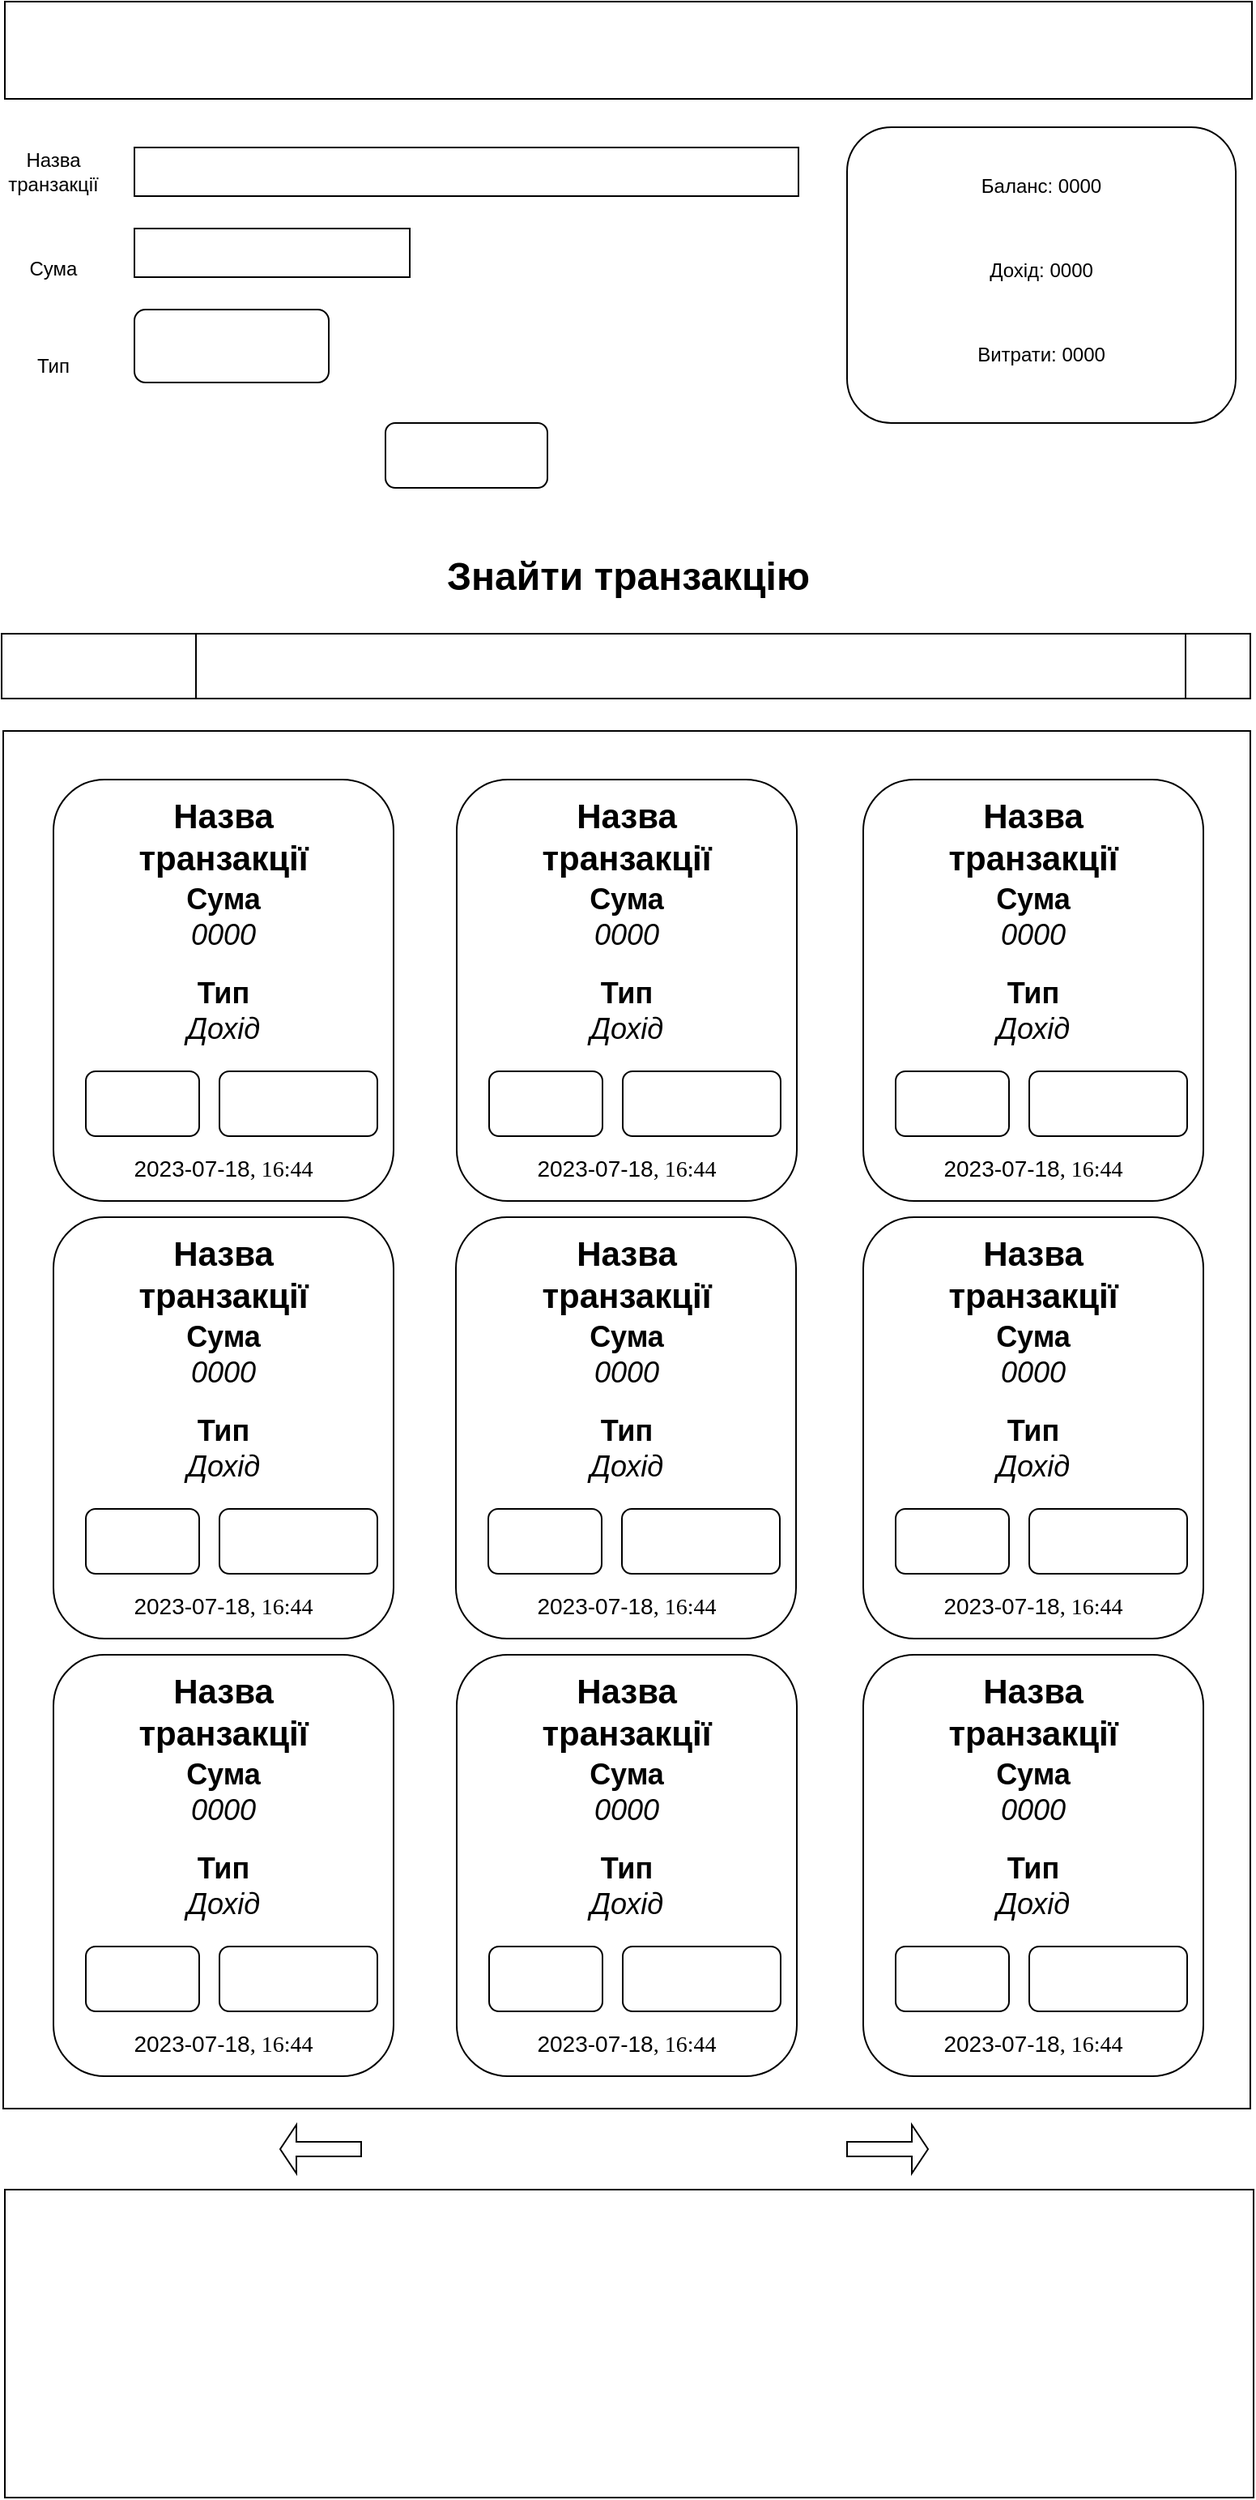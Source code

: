 <mxfile version="21.6.2" type="github">
  <diagram name="Сторінка-1" id="xfX3gdP3Wqh5GX3Ggk49">
    <mxGraphModel dx="1500" dy="830" grid="1" gridSize="10" guides="1" tooltips="1" connect="1" arrows="1" fold="1" page="1" pageScale="1" pageWidth="827" pageHeight="1169" math="0" shadow="0">
      <root>
        <mxCell id="0" />
        <mxCell id="1" parent="0" />
        <mxCell id="lOXED6V6MMa4JPegtHZu-1" value="" style="rounded=0;whiteSpace=wrap;html=1;" vertex="1" parent="1">
          <mxGeometry x="30" width="770" height="60" as="geometry" />
        </mxCell>
        <mxCell id="lOXED6V6MMa4JPegtHZu-4" value="" style="group" vertex="1" connectable="0" parent="1">
          <mxGeometry x="30" y="90" width="490" height="30" as="geometry" />
        </mxCell>
        <mxCell id="lOXED6V6MMa4JPegtHZu-2" value="Назва транзакції" style="text;html=1;strokeColor=none;fillColor=none;align=center;verticalAlign=middle;whiteSpace=wrap;rounded=0;" vertex="1" parent="lOXED6V6MMa4JPegtHZu-4">
          <mxGeometry width="60" height="30" as="geometry" />
        </mxCell>
        <mxCell id="lOXED6V6MMa4JPegtHZu-3" value="" style="rounded=0;whiteSpace=wrap;html=1;" vertex="1" parent="lOXED6V6MMa4JPegtHZu-4">
          <mxGeometry x="80" width="410" height="30" as="geometry" />
        </mxCell>
        <mxCell id="lOXED6V6MMa4JPegtHZu-11" value="" style="rounded=1;whiteSpace=wrap;html=1;" vertex="1" parent="1">
          <mxGeometry x="265" y="260" width="100" height="40" as="geometry" />
        </mxCell>
        <mxCell id="lOXED6V6MMa4JPegtHZu-17" value="&lt;b&gt;&lt;font style=&quot;font-size: 24px;&quot;&gt;Знайти транзакцію&lt;/font&gt;&lt;/b&gt;" style="text;html=1;strokeColor=none;fillColor=none;align=center;verticalAlign=middle;whiteSpace=wrap;rounded=0;" vertex="1" parent="1">
          <mxGeometry x="190" y="320" width="450" height="70" as="geometry" />
        </mxCell>
        <mxCell id="lOXED6V6MMa4JPegtHZu-6" value="Сума" style="text;html=1;strokeColor=none;fillColor=none;align=center;verticalAlign=middle;whiteSpace=wrap;rounded=0;" vertex="1" parent="1">
          <mxGeometry x="30" y="150" width="60" height="30" as="geometry" />
        </mxCell>
        <mxCell id="lOXED6V6MMa4JPegtHZu-7" value="" style="rounded=0;whiteSpace=wrap;html=1;" vertex="1" parent="1">
          <mxGeometry x="110" y="140" width="170" height="30" as="geometry" />
        </mxCell>
        <mxCell id="lOXED6V6MMa4JPegtHZu-9" value="Тип" style="text;html=1;strokeColor=none;fillColor=none;align=center;verticalAlign=middle;whiteSpace=wrap;rounded=0;" vertex="1" parent="1">
          <mxGeometry x="30" y="210" width="60" height="30" as="geometry" />
        </mxCell>
        <mxCell id="lOXED6V6MMa4JPegtHZu-18" value="" style="rounded=1;whiteSpace=wrap;html=1;" vertex="1" parent="1">
          <mxGeometry x="110" y="190" width="120" height="45" as="geometry" />
        </mxCell>
        <mxCell id="lOXED6V6MMa4JPegtHZu-23" value="" style="group" vertex="1" connectable="0" parent="1">
          <mxGeometry x="550" y="77.5" width="240" height="182.5" as="geometry" />
        </mxCell>
        <mxCell id="lOXED6V6MMa4JPegtHZu-13" value="" style="rounded=1;whiteSpace=wrap;html=1;" vertex="1" parent="lOXED6V6MMa4JPegtHZu-23">
          <mxGeometry width="240" height="182.5" as="geometry" />
        </mxCell>
        <mxCell id="lOXED6V6MMa4JPegtHZu-14" value="Баланс: 0000" style="text;html=1;strokeColor=none;fillColor=none;align=center;verticalAlign=middle;whiteSpace=wrap;rounded=0;" vertex="1" parent="lOXED6V6MMa4JPegtHZu-23">
          <mxGeometry x="55" y="15.643" width="130" height="41.714" as="geometry" />
        </mxCell>
        <mxCell id="lOXED6V6MMa4JPegtHZu-15" value="Дохід: 0000" style="text;html=1;strokeColor=none;fillColor=none;align=center;verticalAlign=middle;whiteSpace=wrap;rounded=0;" vertex="1" parent="lOXED6V6MMa4JPegtHZu-23">
          <mxGeometry x="55" y="67.786" width="130" height="41.714" as="geometry" />
        </mxCell>
        <mxCell id="lOXED6V6MMa4JPegtHZu-16" value="Витрати: 0000" style="text;html=1;strokeColor=none;fillColor=none;align=center;verticalAlign=middle;whiteSpace=wrap;rounded=0;" vertex="1" parent="lOXED6V6MMa4JPegtHZu-23">
          <mxGeometry x="55" y="119.929" width="130" height="41.714" as="geometry" />
        </mxCell>
        <mxCell id="lOXED6V6MMa4JPegtHZu-29" value="" style="rounded=0;whiteSpace=wrap;html=1;" vertex="1" parent="1">
          <mxGeometry x="29" y="450" width="770" height="850" as="geometry" />
        </mxCell>
        <mxCell id="lOXED6V6MMa4JPegtHZu-30" value="" style="group" vertex="1" connectable="0" parent="1">
          <mxGeometry x="28" y="390" width="771" height="40" as="geometry" />
        </mxCell>
        <mxCell id="lOXED6V6MMa4JPegtHZu-24" value="" style="rounded=1;whiteSpace=wrap;html=1;" vertex="1" parent="lOXED6V6MMa4JPegtHZu-30">
          <mxGeometry width="770" height="40" as="geometry" />
        </mxCell>
        <mxCell id="lOXED6V6MMa4JPegtHZu-25" value="" style="rounded=0;whiteSpace=wrap;html=1;" vertex="1" parent="lOXED6V6MMa4JPegtHZu-30">
          <mxGeometry width="120" height="40" as="geometry" />
        </mxCell>
        <mxCell id="lOXED6V6MMa4JPegtHZu-26" value="" style="rounded=0;whiteSpace=wrap;html=1;" vertex="1" parent="lOXED6V6MMa4JPegtHZu-30">
          <mxGeometry x="731" width="40" height="40" as="geometry" />
        </mxCell>
        <mxCell id="lOXED6V6MMa4JPegtHZu-97" value="" style="rounded=0;whiteSpace=wrap;html=1;" vertex="1" parent="1">
          <mxGeometry x="30" y="1350" width="771" height="190" as="geometry" />
        </mxCell>
        <mxCell id="lOXED6V6MMa4JPegtHZu-98" value="" style="shape=singleArrow;direction=west;whiteSpace=wrap;html=1;" vertex="1" parent="1">
          <mxGeometry x="200" y="1310" width="50" height="30" as="geometry" />
        </mxCell>
        <mxCell id="lOXED6V6MMa4JPegtHZu-102" value="" style="shape=singleArrow;direction=west;whiteSpace=wrap;html=1;rotation=-180;" vertex="1" parent="1">
          <mxGeometry x="550" y="1310" width="50" height="30" as="geometry" />
        </mxCell>
        <mxCell id="lOXED6V6MMa4JPegtHZu-110" value="" style="group" vertex="1" connectable="0" parent="1">
          <mxGeometry x="60" y="480" width="210" height="260" as="geometry" />
        </mxCell>
        <mxCell id="lOXED6V6MMa4JPegtHZu-31" value="" style="rounded=1;whiteSpace=wrap;html=1;" vertex="1" parent="lOXED6V6MMa4JPegtHZu-110">
          <mxGeometry width="210" height="260" as="geometry" />
        </mxCell>
        <mxCell id="lOXED6V6MMa4JPegtHZu-47" value="" style="group" vertex="1" connectable="0" parent="lOXED6V6MMa4JPegtHZu-110">
          <mxGeometry x="20" y="10" width="180" height="210.0" as="geometry" />
        </mxCell>
        <mxCell id="lOXED6V6MMa4JPegtHZu-40" value="&lt;font style=&quot;font-size: 21px;&quot;&gt;&lt;b&gt;Назва транзакції&lt;/b&gt;&lt;/font&gt;" style="text;html=1;strokeColor=none;fillColor=none;align=center;verticalAlign=middle;whiteSpace=wrap;rounded=0;" vertex="1" parent="lOXED6V6MMa4JPegtHZu-47">
          <mxGeometry x="10" width="150" height="50.0" as="geometry" />
        </mxCell>
        <mxCell id="lOXED6V6MMa4JPegtHZu-41" value="&lt;font style=&quot;font-size: 18px;&quot;&gt;&lt;b&gt;Сума&lt;/b&gt; &lt;i&gt;0000&lt;/i&gt;&lt;/font&gt;" style="text;html=1;strokeColor=none;fillColor=none;align=center;verticalAlign=middle;whiteSpace=wrap;rounded=0;" vertex="1" parent="lOXED6V6MMa4JPegtHZu-47">
          <mxGeometry x="55" y="55.0" width="60" height="40.0" as="geometry" />
        </mxCell>
        <mxCell id="lOXED6V6MMa4JPegtHZu-43" value="&lt;font style=&quot;font-size: 18px;&quot;&gt;&lt;b&gt;Тип &lt;/b&gt;&lt;i&gt;Дохід&lt;/i&gt;&lt;/font&gt;" style="text;html=1;strokeColor=none;fillColor=none;align=center;verticalAlign=middle;whiteSpace=wrap;rounded=0;" vertex="1" parent="lOXED6V6MMa4JPegtHZu-47">
          <mxGeometry x="55" y="110.0" width="60" height="45" as="geometry" />
        </mxCell>
        <mxCell id="lOXED6V6MMa4JPegtHZu-45" value="" style="rounded=1;whiteSpace=wrap;html=1;" vertex="1" parent="lOXED6V6MMa4JPegtHZu-47">
          <mxGeometry y="170.0" width="70" height="40.0" as="geometry" />
        </mxCell>
        <mxCell id="lOXED6V6MMa4JPegtHZu-46" value="" style="rounded=1;whiteSpace=wrap;html=1;" vertex="1" parent="lOXED6V6MMa4JPegtHZu-47">
          <mxGeometry x="82.5" y="170.0" width="97.5" height="40.0" as="geometry" />
        </mxCell>
        <mxCell id="lOXED6V6MMa4JPegtHZu-108" value="&lt;font style=&quot;font-size: 14px;&quot;&gt;2023-07-18&lt;span style=&quot;font-family: &amp;quot;Times New Roman&amp;quot;; text-align: left;&quot;&gt;,&amp;nbsp;&lt;/span&gt;&lt;span style=&quot;font-family: &amp;quot;Times New Roman&amp;quot;; text-align: left;&quot;&gt;16:44&lt;/span&gt;&lt;/font&gt;" style="text;html=1;strokeColor=none;fillColor=none;align=center;verticalAlign=middle;whiteSpace=wrap;rounded=0;" vertex="1" parent="lOXED6V6MMa4JPegtHZu-110">
          <mxGeometry x="40" y="230" width="130" height="20" as="geometry" />
        </mxCell>
        <mxCell id="lOXED6V6MMa4JPegtHZu-111" value="" style="group" vertex="1" connectable="0" parent="1">
          <mxGeometry x="309" y="480" width="210" height="260" as="geometry" />
        </mxCell>
        <mxCell id="lOXED6V6MMa4JPegtHZu-112" value="" style="rounded=1;whiteSpace=wrap;html=1;" vertex="1" parent="lOXED6V6MMa4JPegtHZu-111">
          <mxGeometry width="210" height="260" as="geometry" />
        </mxCell>
        <mxCell id="lOXED6V6MMa4JPegtHZu-113" value="" style="group" vertex="1" connectable="0" parent="lOXED6V6MMa4JPegtHZu-111">
          <mxGeometry x="20" y="10" width="180" height="210.0" as="geometry" />
        </mxCell>
        <mxCell id="lOXED6V6MMa4JPegtHZu-114" value="&lt;font style=&quot;font-size: 21px;&quot;&gt;&lt;b&gt;Назва транзакції&lt;/b&gt;&lt;/font&gt;" style="text;html=1;strokeColor=none;fillColor=none;align=center;verticalAlign=middle;whiteSpace=wrap;rounded=0;" vertex="1" parent="lOXED6V6MMa4JPegtHZu-113">
          <mxGeometry x="10" width="150" height="50.0" as="geometry" />
        </mxCell>
        <mxCell id="lOXED6V6MMa4JPegtHZu-115" value="&lt;font style=&quot;font-size: 18px;&quot;&gt;&lt;b&gt;Сума&lt;/b&gt; &lt;i&gt;0000&lt;/i&gt;&lt;/font&gt;" style="text;html=1;strokeColor=none;fillColor=none;align=center;verticalAlign=middle;whiteSpace=wrap;rounded=0;" vertex="1" parent="lOXED6V6MMa4JPegtHZu-113">
          <mxGeometry x="55" y="55.0" width="60" height="40.0" as="geometry" />
        </mxCell>
        <mxCell id="lOXED6V6MMa4JPegtHZu-116" value="&lt;font style=&quot;font-size: 18px;&quot;&gt;&lt;b&gt;Тип &lt;/b&gt;&lt;i&gt;Дохід&lt;/i&gt;&lt;/font&gt;" style="text;html=1;strokeColor=none;fillColor=none;align=center;verticalAlign=middle;whiteSpace=wrap;rounded=0;" vertex="1" parent="lOXED6V6MMa4JPegtHZu-113">
          <mxGeometry x="55" y="110.0" width="60" height="45" as="geometry" />
        </mxCell>
        <mxCell id="lOXED6V6MMa4JPegtHZu-117" value="" style="rounded=1;whiteSpace=wrap;html=1;" vertex="1" parent="lOXED6V6MMa4JPegtHZu-113">
          <mxGeometry y="170.0" width="70" height="40.0" as="geometry" />
        </mxCell>
        <mxCell id="lOXED6V6MMa4JPegtHZu-118" value="" style="rounded=1;whiteSpace=wrap;html=1;" vertex="1" parent="lOXED6V6MMa4JPegtHZu-113">
          <mxGeometry x="82.5" y="170.0" width="97.5" height="40.0" as="geometry" />
        </mxCell>
        <mxCell id="lOXED6V6MMa4JPegtHZu-119" value="&lt;font style=&quot;font-size: 14px;&quot;&gt;2023-07-18&lt;span style=&quot;font-family: &amp;quot;Times New Roman&amp;quot;; text-align: left;&quot;&gt;,&amp;nbsp;&lt;/span&gt;&lt;span style=&quot;font-family: &amp;quot;Times New Roman&amp;quot;; text-align: left;&quot;&gt;16:44&lt;/span&gt;&lt;/font&gt;" style="text;html=1;strokeColor=none;fillColor=none;align=center;verticalAlign=middle;whiteSpace=wrap;rounded=0;" vertex="1" parent="lOXED6V6MMa4JPegtHZu-111">
          <mxGeometry x="40" y="230" width="130" height="20" as="geometry" />
        </mxCell>
        <mxCell id="lOXED6V6MMa4JPegtHZu-120" value="" style="group" vertex="1" connectable="0" parent="1">
          <mxGeometry x="560" y="480" width="210" height="260" as="geometry" />
        </mxCell>
        <mxCell id="lOXED6V6MMa4JPegtHZu-121" value="" style="rounded=1;whiteSpace=wrap;html=1;" vertex="1" parent="lOXED6V6MMa4JPegtHZu-120">
          <mxGeometry width="210" height="260" as="geometry" />
        </mxCell>
        <mxCell id="lOXED6V6MMa4JPegtHZu-122" value="" style="group" vertex="1" connectable="0" parent="lOXED6V6MMa4JPegtHZu-120">
          <mxGeometry x="20" y="10" width="180" height="210.0" as="geometry" />
        </mxCell>
        <mxCell id="lOXED6V6MMa4JPegtHZu-123" value="&lt;font style=&quot;font-size: 21px;&quot;&gt;&lt;b&gt;Назва транзакції&lt;/b&gt;&lt;/font&gt;" style="text;html=1;strokeColor=none;fillColor=none;align=center;verticalAlign=middle;whiteSpace=wrap;rounded=0;" vertex="1" parent="lOXED6V6MMa4JPegtHZu-122">
          <mxGeometry x="10" width="150" height="50.0" as="geometry" />
        </mxCell>
        <mxCell id="lOXED6V6MMa4JPegtHZu-124" value="&lt;font style=&quot;font-size: 18px;&quot;&gt;&lt;b&gt;Сума&lt;/b&gt; &lt;i&gt;0000&lt;/i&gt;&lt;/font&gt;" style="text;html=1;strokeColor=none;fillColor=none;align=center;verticalAlign=middle;whiteSpace=wrap;rounded=0;" vertex="1" parent="lOXED6V6MMa4JPegtHZu-122">
          <mxGeometry x="55" y="55.0" width="60" height="40.0" as="geometry" />
        </mxCell>
        <mxCell id="lOXED6V6MMa4JPegtHZu-125" value="&lt;font style=&quot;font-size: 18px;&quot;&gt;&lt;b&gt;Тип &lt;/b&gt;&lt;i&gt;Дохід&lt;/i&gt;&lt;/font&gt;" style="text;html=1;strokeColor=none;fillColor=none;align=center;verticalAlign=middle;whiteSpace=wrap;rounded=0;" vertex="1" parent="lOXED6V6MMa4JPegtHZu-122">
          <mxGeometry x="55" y="110.0" width="60" height="45" as="geometry" />
        </mxCell>
        <mxCell id="lOXED6V6MMa4JPegtHZu-126" value="" style="rounded=1;whiteSpace=wrap;html=1;" vertex="1" parent="lOXED6V6MMa4JPegtHZu-122">
          <mxGeometry y="170.0" width="70" height="40.0" as="geometry" />
        </mxCell>
        <mxCell id="lOXED6V6MMa4JPegtHZu-127" value="" style="rounded=1;whiteSpace=wrap;html=1;" vertex="1" parent="lOXED6V6MMa4JPegtHZu-122">
          <mxGeometry x="82.5" y="170.0" width="97.5" height="40.0" as="geometry" />
        </mxCell>
        <mxCell id="lOXED6V6MMa4JPegtHZu-128" value="&lt;font style=&quot;font-size: 14px;&quot;&gt;2023-07-18&lt;span style=&quot;font-family: &amp;quot;Times New Roman&amp;quot;; text-align: left;&quot;&gt;,&amp;nbsp;&lt;/span&gt;&lt;span style=&quot;font-family: &amp;quot;Times New Roman&amp;quot;; text-align: left;&quot;&gt;16:44&lt;/span&gt;&lt;/font&gt;" style="text;html=1;strokeColor=none;fillColor=none;align=center;verticalAlign=middle;whiteSpace=wrap;rounded=0;" vertex="1" parent="lOXED6V6MMa4JPegtHZu-120">
          <mxGeometry x="40" y="230" width="130" height="20" as="geometry" />
        </mxCell>
        <mxCell id="lOXED6V6MMa4JPegtHZu-129" value="" style="group" vertex="1" connectable="0" parent="1">
          <mxGeometry x="60" y="750" width="210" height="260" as="geometry" />
        </mxCell>
        <mxCell id="lOXED6V6MMa4JPegtHZu-130" value="" style="rounded=1;whiteSpace=wrap;html=1;" vertex="1" parent="lOXED6V6MMa4JPegtHZu-129">
          <mxGeometry width="210" height="260" as="geometry" />
        </mxCell>
        <mxCell id="lOXED6V6MMa4JPegtHZu-131" value="" style="group" vertex="1" connectable="0" parent="lOXED6V6MMa4JPegtHZu-129">
          <mxGeometry x="20" y="10" width="180" height="210.0" as="geometry" />
        </mxCell>
        <mxCell id="lOXED6V6MMa4JPegtHZu-132" value="&lt;font style=&quot;font-size: 21px;&quot;&gt;&lt;b&gt;Назва транзакції&lt;/b&gt;&lt;/font&gt;" style="text;html=1;strokeColor=none;fillColor=none;align=center;verticalAlign=middle;whiteSpace=wrap;rounded=0;" vertex="1" parent="lOXED6V6MMa4JPegtHZu-131">
          <mxGeometry x="10" width="150" height="50.0" as="geometry" />
        </mxCell>
        <mxCell id="lOXED6V6MMa4JPegtHZu-133" value="&lt;font style=&quot;font-size: 18px;&quot;&gt;&lt;b&gt;Сума&lt;/b&gt; &lt;i&gt;0000&lt;/i&gt;&lt;/font&gt;" style="text;html=1;strokeColor=none;fillColor=none;align=center;verticalAlign=middle;whiteSpace=wrap;rounded=0;" vertex="1" parent="lOXED6V6MMa4JPegtHZu-131">
          <mxGeometry x="55" y="55.0" width="60" height="40.0" as="geometry" />
        </mxCell>
        <mxCell id="lOXED6V6MMa4JPegtHZu-134" value="&lt;font style=&quot;font-size: 18px;&quot;&gt;&lt;b&gt;Тип &lt;/b&gt;&lt;i&gt;Дохід&lt;/i&gt;&lt;/font&gt;" style="text;html=1;strokeColor=none;fillColor=none;align=center;verticalAlign=middle;whiteSpace=wrap;rounded=0;" vertex="1" parent="lOXED6V6MMa4JPegtHZu-131">
          <mxGeometry x="55" y="110.0" width="60" height="45" as="geometry" />
        </mxCell>
        <mxCell id="lOXED6V6MMa4JPegtHZu-135" value="" style="rounded=1;whiteSpace=wrap;html=1;" vertex="1" parent="lOXED6V6MMa4JPegtHZu-131">
          <mxGeometry y="170.0" width="70" height="40.0" as="geometry" />
        </mxCell>
        <mxCell id="lOXED6V6MMa4JPegtHZu-136" value="" style="rounded=1;whiteSpace=wrap;html=1;" vertex="1" parent="lOXED6V6MMa4JPegtHZu-131">
          <mxGeometry x="82.5" y="170.0" width="97.5" height="40.0" as="geometry" />
        </mxCell>
        <mxCell id="lOXED6V6MMa4JPegtHZu-137" value="&lt;font style=&quot;font-size: 14px;&quot;&gt;2023-07-18&lt;span style=&quot;font-family: &amp;quot;Times New Roman&amp;quot;; text-align: left;&quot;&gt;,&amp;nbsp;&lt;/span&gt;&lt;span style=&quot;font-family: &amp;quot;Times New Roman&amp;quot;; text-align: left;&quot;&gt;16:44&lt;/span&gt;&lt;/font&gt;" style="text;html=1;strokeColor=none;fillColor=none;align=center;verticalAlign=middle;whiteSpace=wrap;rounded=0;" vertex="1" parent="lOXED6V6MMa4JPegtHZu-129">
          <mxGeometry x="40" y="230" width="130" height="20" as="geometry" />
        </mxCell>
        <mxCell id="lOXED6V6MMa4JPegtHZu-138" value="" style="group" vertex="1" connectable="0" parent="1">
          <mxGeometry x="308.5" y="750" width="210" height="260" as="geometry" />
        </mxCell>
        <mxCell id="lOXED6V6MMa4JPegtHZu-139" value="" style="rounded=1;whiteSpace=wrap;html=1;" vertex="1" parent="lOXED6V6MMa4JPegtHZu-138">
          <mxGeometry width="210" height="260" as="geometry" />
        </mxCell>
        <mxCell id="lOXED6V6MMa4JPegtHZu-140" value="" style="group" vertex="1" connectable="0" parent="lOXED6V6MMa4JPegtHZu-138">
          <mxGeometry x="20" y="10" width="180" height="210.0" as="geometry" />
        </mxCell>
        <mxCell id="lOXED6V6MMa4JPegtHZu-141" value="&lt;font style=&quot;font-size: 21px;&quot;&gt;&lt;b&gt;Назва транзакції&lt;/b&gt;&lt;/font&gt;" style="text;html=1;strokeColor=none;fillColor=none;align=center;verticalAlign=middle;whiteSpace=wrap;rounded=0;" vertex="1" parent="lOXED6V6MMa4JPegtHZu-140">
          <mxGeometry x="10" width="150" height="50.0" as="geometry" />
        </mxCell>
        <mxCell id="lOXED6V6MMa4JPegtHZu-142" value="&lt;font style=&quot;font-size: 18px;&quot;&gt;&lt;b&gt;Сума&lt;/b&gt; &lt;i&gt;0000&lt;/i&gt;&lt;/font&gt;" style="text;html=1;strokeColor=none;fillColor=none;align=center;verticalAlign=middle;whiteSpace=wrap;rounded=0;" vertex="1" parent="lOXED6V6MMa4JPegtHZu-140">
          <mxGeometry x="55" y="55.0" width="60" height="40.0" as="geometry" />
        </mxCell>
        <mxCell id="lOXED6V6MMa4JPegtHZu-143" value="&lt;font style=&quot;font-size: 18px;&quot;&gt;&lt;b&gt;Тип &lt;/b&gt;&lt;i&gt;Дохід&lt;/i&gt;&lt;/font&gt;" style="text;html=1;strokeColor=none;fillColor=none;align=center;verticalAlign=middle;whiteSpace=wrap;rounded=0;" vertex="1" parent="lOXED6V6MMa4JPegtHZu-140">
          <mxGeometry x="55" y="110.0" width="60" height="45" as="geometry" />
        </mxCell>
        <mxCell id="lOXED6V6MMa4JPegtHZu-144" value="" style="rounded=1;whiteSpace=wrap;html=1;" vertex="1" parent="lOXED6V6MMa4JPegtHZu-140">
          <mxGeometry y="170.0" width="70" height="40.0" as="geometry" />
        </mxCell>
        <mxCell id="lOXED6V6MMa4JPegtHZu-145" value="" style="rounded=1;whiteSpace=wrap;html=1;" vertex="1" parent="lOXED6V6MMa4JPegtHZu-140">
          <mxGeometry x="82.5" y="170.0" width="97.5" height="40.0" as="geometry" />
        </mxCell>
        <mxCell id="lOXED6V6MMa4JPegtHZu-146" value="&lt;font style=&quot;font-size: 14px;&quot;&gt;2023-07-18&lt;span style=&quot;font-family: &amp;quot;Times New Roman&amp;quot;; text-align: left;&quot;&gt;,&amp;nbsp;&lt;/span&gt;&lt;span style=&quot;font-family: &amp;quot;Times New Roman&amp;quot;; text-align: left;&quot;&gt;16:44&lt;/span&gt;&lt;/font&gt;" style="text;html=1;strokeColor=none;fillColor=none;align=center;verticalAlign=middle;whiteSpace=wrap;rounded=0;" vertex="1" parent="lOXED6V6MMa4JPegtHZu-138">
          <mxGeometry x="40" y="230" width="130" height="20" as="geometry" />
        </mxCell>
        <mxCell id="lOXED6V6MMa4JPegtHZu-147" value="" style="group" vertex="1" connectable="0" parent="1">
          <mxGeometry x="560" y="750" width="210" height="260" as="geometry" />
        </mxCell>
        <mxCell id="lOXED6V6MMa4JPegtHZu-148" value="" style="rounded=1;whiteSpace=wrap;html=1;" vertex="1" parent="lOXED6V6MMa4JPegtHZu-147">
          <mxGeometry width="210" height="260" as="geometry" />
        </mxCell>
        <mxCell id="lOXED6V6MMa4JPegtHZu-149" value="" style="group" vertex="1" connectable="0" parent="lOXED6V6MMa4JPegtHZu-147">
          <mxGeometry x="20" y="10" width="180" height="210.0" as="geometry" />
        </mxCell>
        <mxCell id="lOXED6V6MMa4JPegtHZu-150" value="&lt;font style=&quot;font-size: 21px;&quot;&gt;&lt;b&gt;Назва транзакції&lt;/b&gt;&lt;/font&gt;" style="text;html=1;strokeColor=none;fillColor=none;align=center;verticalAlign=middle;whiteSpace=wrap;rounded=0;" vertex="1" parent="lOXED6V6MMa4JPegtHZu-149">
          <mxGeometry x="10" width="150" height="50.0" as="geometry" />
        </mxCell>
        <mxCell id="lOXED6V6MMa4JPegtHZu-151" value="&lt;font style=&quot;font-size: 18px;&quot;&gt;&lt;b&gt;Сума&lt;/b&gt; &lt;i&gt;0000&lt;/i&gt;&lt;/font&gt;" style="text;html=1;strokeColor=none;fillColor=none;align=center;verticalAlign=middle;whiteSpace=wrap;rounded=0;" vertex="1" parent="lOXED6V6MMa4JPegtHZu-149">
          <mxGeometry x="55" y="55.0" width="60" height="40.0" as="geometry" />
        </mxCell>
        <mxCell id="lOXED6V6MMa4JPegtHZu-152" value="&lt;font style=&quot;font-size: 18px;&quot;&gt;&lt;b&gt;Тип &lt;/b&gt;&lt;i&gt;Дохід&lt;/i&gt;&lt;/font&gt;" style="text;html=1;strokeColor=none;fillColor=none;align=center;verticalAlign=middle;whiteSpace=wrap;rounded=0;" vertex="1" parent="lOXED6V6MMa4JPegtHZu-149">
          <mxGeometry x="55" y="110.0" width="60" height="45" as="geometry" />
        </mxCell>
        <mxCell id="lOXED6V6MMa4JPegtHZu-153" value="" style="rounded=1;whiteSpace=wrap;html=1;" vertex="1" parent="lOXED6V6MMa4JPegtHZu-149">
          <mxGeometry y="170.0" width="70" height="40.0" as="geometry" />
        </mxCell>
        <mxCell id="lOXED6V6MMa4JPegtHZu-154" value="" style="rounded=1;whiteSpace=wrap;html=1;" vertex="1" parent="lOXED6V6MMa4JPegtHZu-149">
          <mxGeometry x="82.5" y="170.0" width="97.5" height="40.0" as="geometry" />
        </mxCell>
        <mxCell id="lOXED6V6MMa4JPegtHZu-155" value="&lt;font style=&quot;font-size: 14px;&quot;&gt;2023-07-18&lt;span style=&quot;font-family: &amp;quot;Times New Roman&amp;quot;; text-align: left;&quot;&gt;,&amp;nbsp;&lt;/span&gt;&lt;span style=&quot;font-family: &amp;quot;Times New Roman&amp;quot;; text-align: left;&quot;&gt;16:44&lt;/span&gt;&lt;/font&gt;" style="text;html=1;strokeColor=none;fillColor=none;align=center;verticalAlign=middle;whiteSpace=wrap;rounded=0;" vertex="1" parent="lOXED6V6MMa4JPegtHZu-147">
          <mxGeometry x="40" y="230" width="130" height="20" as="geometry" />
        </mxCell>
        <mxCell id="lOXED6V6MMa4JPegtHZu-156" value="" style="group" vertex="1" connectable="0" parent="1">
          <mxGeometry x="60" y="1020" width="210" height="260" as="geometry" />
        </mxCell>
        <mxCell id="lOXED6V6MMa4JPegtHZu-157" value="" style="rounded=1;whiteSpace=wrap;html=1;" vertex="1" parent="lOXED6V6MMa4JPegtHZu-156">
          <mxGeometry width="210" height="260" as="geometry" />
        </mxCell>
        <mxCell id="lOXED6V6MMa4JPegtHZu-158" value="" style="group" vertex="1" connectable="0" parent="lOXED6V6MMa4JPegtHZu-156">
          <mxGeometry x="20" y="10" width="180" height="210.0" as="geometry" />
        </mxCell>
        <mxCell id="lOXED6V6MMa4JPegtHZu-159" value="&lt;font style=&quot;font-size: 21px;&quot;&gt;&lt;b&gt;Назва транзакції&lt;/b&gt;&lt;/font&gt;" style="text;html=1;strokeColor=none;fillColor=none;align=center;verticalAlign=middle;whiteSpace=wrap;rounded=0;" vertex="1" parent="lOXED6V6MMa4JPegtHZu-158">
          <mxGeometry x="10" width="150" height="50.0" as="geometry" />
        </mxCell>
        <mxCell id="lOXED6V6MMa4JPegtHZu-160" value="&lt;font style=&quot;font-size: 18px;&quot;&gt;&lt;b&gt;Сума&lt;/b&gt; &lt;i&gt;0000&lt;/i&gt;&lt;/font&gt;" style="text;html=1;strokeColor=none;fillColor=none;align=center;verticalAlign=middle;whiteSpace=wrap;rounded=0;" vertex="1" parent="lOXED6V6MMa4JPegtHZu-158">
          <mxGeometry x="55" y="55.0" width="60" height="40.0" as="geometry" />
        </mxCell>
        <mxCell id="lOXED6V6MMa4JPegtHZu-161" value="&lt;font style=&quot;font-size: 18px;&quot;&gt;&lt;b&gt;Тип &lt;/b&gt;&lt;i&gt;Дохід&lt;/i&gt;&lt;/font&gt;" style="text;html=1;strokeColor=none;fillColor=none;align=center;verticalAlign=middle;whiteSpace=wrap;rounded=0;" vertex="1" parent="lOXED6V6MMa4JPegtHZu-158">
          <mxGeometry x="55" y="110.0" width="60" height="45" as="geometry" />
        </mxCell>
        <mxCell id="lOXED6V6MMa4JPegtHZu-162" value="" style="rounded=1;whiteSpace=wrap;html=1;" vertex="1" parent="lOXED6V6MMa4JPegtHZu-158">
          <mxGeometry y="170.0" width="70" height="40.0" as="geometry" />
        </mxCell>
        <mxCell id="lOXED6V6MMa4JPegtHZu-163" value="" style="rounded=1;whiteSpace=wrap;html=1;" vertex="1" parent="lOXED6V6MMa4JPegtHZu-158">
          <mxGeometry x="82.5" y="170.0" width="97.5" height="40.0" as="geometry" />
        </mxCell>
        <mxCell id="lOXED6V6MMa4JPegtHZu-164" value="&lt;font style=&quot;font-size: 14px;&quot;&gt;2023-07-18&lt;span style=&quot;font-family: &amp;quot;Times New Roman&amp;quot;; text-align: left;&quot;&gt;,&amp;nbsp;&lt;/span&gt;&lt;span style=&quot;font-family: &amp;quot;Times New Roman&amp;quot;; text-align: left;&quot;&gt;16:44&lt;/span&gt;&lt;/font&gt;" style="text;html=1;strokeColor=none;fillColor=none;align=center;verticalAlign=middle;whiteSpace=wrap;rounded=0;" vertex="1" parent="lOXED6V6MMa4JPegtHZu-156">
          <mxGeometry x="40" y="230" width="130" height="20" as="geometry" />
        </mxCell>
        <mxCell id="lOXED6V6MMa4JPegtHZu-166" value="" style="group" vertex="1" connectable="0" parent="1">
          <mxGeometry x="309" y="1020" width="210" height="260" as="geometry" />
        </mxCell>
        <mxCell id="lOXED6V6MMa4JPegtHZu-167" value="" style="rounded=1;whiteSpace=wrap;html=1;" vertex="1" parent="lOXED6V6MMa4JPegtHZu-166">
          <mxGeometry width="210" height="260" as="geometry" />
        </mxCell>
        <mxCell id="lOXED6V6MMa4JPegtHZu-168" value="" style="group" vertex="1" connectable="0" parent="lOXED6V6MMa4JPegtHZu-166">
          <mxGeometry x="20" y="10" width="180" height="210.0" as="geometry" />
        </mxCell>
        <mxCell id="lOXED6V6MMa4JPegtHZu-169" value="&lt;font style=&quot;font-size: 21px;&quot;&gt;&lt;b&gt;Назва транзакції&lt;/b&gt;&lt;/font&gt;" style="text;html=1;strokeColor=none;fillColor=none;align=center;verticalAlign=middle;whiteSpace=wrap;rounded=0;" vertex="1" parent="lOXED6V6MMa4JPegtHZu-168">
          <mxGeometry x="10" width="150" height="50.0" as="geometry" />
        </mxCell>
        <mxCell id="lOXED6V6MMa4JPegtHZu-170" value="&lt;font style=&quot;font-size: 18px;&quot;&gt;&lt;b&gt;Сума&lt;/b&gt; &lt;i&gt;0000&lt;/i&gt;&lt;/font&gt;" style="text;html=1;strokeColor=none;fillColor=none;align=center;verticalAlign=middle;whiteSpace=wrap;rounded=0;" vertex="1" parent="lOXED6V6MMa4JPegtHZu-168">
          <mxGeometry x="55" y="55.0" width="60" height="40.0" as="geometry" />
        </mxCell>
        <mxCell id="lOXED6V6MMa4JPegtHZu-171" value="&lt;font style=&quot;font-size: 18px;&quot;&gt;&lt;b&gt;Тип &lt;/b&gt;&lt;i&gt;Дохід&lt;/i&gt;&lt;/font&gt;" style="text;html=1;strokeColor=none;fillColor=none;align=center;verticalAlign=middle;whiteSpace=wrap;rounded=0;" vertex="1" parent="lOXED6V6MMa4JPegtHZu-168">
          <mxGeometry x="55" y="110.0" width="60" height="45" as="geometry" />
        </mxCell>
        <mxCell id="lOXED6V6MMa4JPegtHZu-172" value="" style="rounded=1;whiteSpace=wrap;html=1;" vertex="1" parent="lOXED6V6MMa4JPegtHZu-168">
          <mxGeometry y="170.0" width="70" height="40.0" as="geometry" />
        </mxCell>
        <mxCell id="lOXED6V6MMa4JPegtHZu-173" value="" style="rounded=1;whiteSpace=wrap;html=1;" vertex="1" parent="lOXED6V6MMa4JPegtHZu-168">
          <mxGeometry x="82.5" y="170.0" width="97.5" height="40.0" as="geometry" />
        </mxCell>
        <mxCell id="lOXED6V6MMa4JPegtHZu-174" value="&lt;font style=&quot;font-size: 14px;&quot;&gt;2023-07-18&lt;span style=&quot;font-family: &amp;quot;Times New Roman&amp;quot;; text-align: left;&quot;&gt;,&amp;nbsp;&lt;/span&gt;&lt;span style=&quot;font-family: &amp;quot;Times New Roman&amp;quot;; text-align: left;&quot;&gt;16:44&lt;/span&gt;&lt;/font&gt;" style="text;html=1;strokeColor=none;fillColor=none;align=center;verticalAlign=middle;whiteSpace=wrap;rounded=0;" vertex="1" parent="lOXED6V6MMa4JPegtHZu-166">
          <mxGeometry x="40" y="230" width="130" height="20" as="geometry" />
        </mxCell>
        <mxCell id="lOXED6V6MMa4JPegtHZu-175" value="" style="group" vertex="1" connectable="0" parent="1">
          <mxGeometry x="560" y="1020" width="210" height="260" as="geometry" />
        </mxCell>
        <mxCell id="lOXED6V6MMa4JPegtHZu-176" value="" style="rounded=1;whiteSpace=wrap;html=1;" vertex="1" parent="lOXED6V6MMa4JPegtHZu-175">
          <mxGeometry width="210" height="260" as="geometry" />
        </mxCell>
        <mxCell id="lOXED6V6MMa4JPegtHZu-177" value="" style="group" vertex="1" connectable="0" parent="lOXED6V6MMa4JPegtHZu-175">
          <mxGeometry x="20" y="10" width="180" height="210.0" as="geometry" />
        </mxCell>
        <mxCell id="lOXED6V6MMa4JPegtHZu-178" value="&lt;font style=&quot;font-size: 21px;&quot;&gt;&lt;b&gt;Назва транзакції&lt;/b&gt;&lt;/font&gt;" style="text;html=1;strokeColor=none;fillColor=none;align=center;verticalAlign=middle;whiteSpace=wrap;rounded=0;" vertex="1" parent="lOXED6V6MMa4JPegtHZu-177">
          <mxGeometry x="10" width="150" height="50.0" as="geometry" />
        </mxCell>
        <mxCell id="lOXED6V6MMa4JPegtHZu-179" value="&lt;font style=&quot;font-size: 18px;&quot;&gt;&lt;b&gt;Сума&lt;/b&gt; &lt;i&gt;0000&lt;/i&gt;&lt;/font&gt;" style="text;html=1;strokeColor=none;fillColor=none;align=center;verticalAlign=middle;whiteSpace=wrap;rounded=0;" vertex="1" parent="lOXED6V6MMa4JPegtHZu-177">
          <mxGeometry x="55" y="55.0" width="60" height="40.0" as="geometry" />
        </mxCell>
        <mxCell id="lOXED6V6MMa4JPegtHZu-180" value="&lt;font style=&quot;font-size: 18px;&quot;&gt;&lt;b&gt;Тип &lt;/b&gt;&lt;i&gt;Дохід&lt;/i&gt;&lt;/font&gt;" style="text;html=1;strokeColor=none;fillColor=none;align=center;verticalAlign=middle;whiteSpace=wrap;rounded=0;" vertex="1" parent="lOXED6V6MMa4JPegtHZu-177">
          <mxGeometry x="55" y="110.0" width="60" height="45" as="geometry" />
        </mxCell>
        <mxCell id="lOXED6V6MMa4JPegtHZu-181" value="" style="rounded=1;whiteSpace=wrap;html=1;" vertex="1" parent="lOXED6V6MMa4JPegtHZu-177">
          <mxGeometry y="170.0" width="70" height="40.0" as="geometry" />
        </mxCell>
        <mxCell id="lOXED6V6MMa4JPegtHZu-182" value="" style="rounded=1;whiteSpace=wrap;html=1;" vertex="1" parent="lOXED6V6MMa4JPegtHZu-177">
          <mxGeometry x="82.5" y="170.0" width="97.5" height="40.0" as="geometry" />
        </mxCell>
        <mxCell id="lOXED6V6MMa4JPegtHZu-183" value="&lt;font style=&quot;font-size: 14px;&quot;&gt;2023-07-18&lt;span style=&quot;font-family: &amp;quot;Times New Roman&amp;quot;; text-align: left;&quot;&gt;,&amp;nbsp;&lt;/span&gt;&lt;span style=&quot;font-family: &amp;quot;Times New Roman&amp;quot;; text-align: left;&quot;&gt;16:44&lt;/span&gt;&lt;/font&gt;" style="text;html=1;strokeColor=none;fillColor=none;align=center;verticalAlign=middle;whiteSpace=wrap;rounded=0;" vertex="1" parent="lOXED6V6MMa4JPegtHZu-175">
          <mxGeometry x="40" y="230" width="130" height="20" as="geometry" />
        </mxCell>
      </root>
    </mxGraphModel>
  </diagram>
</mxfile>
